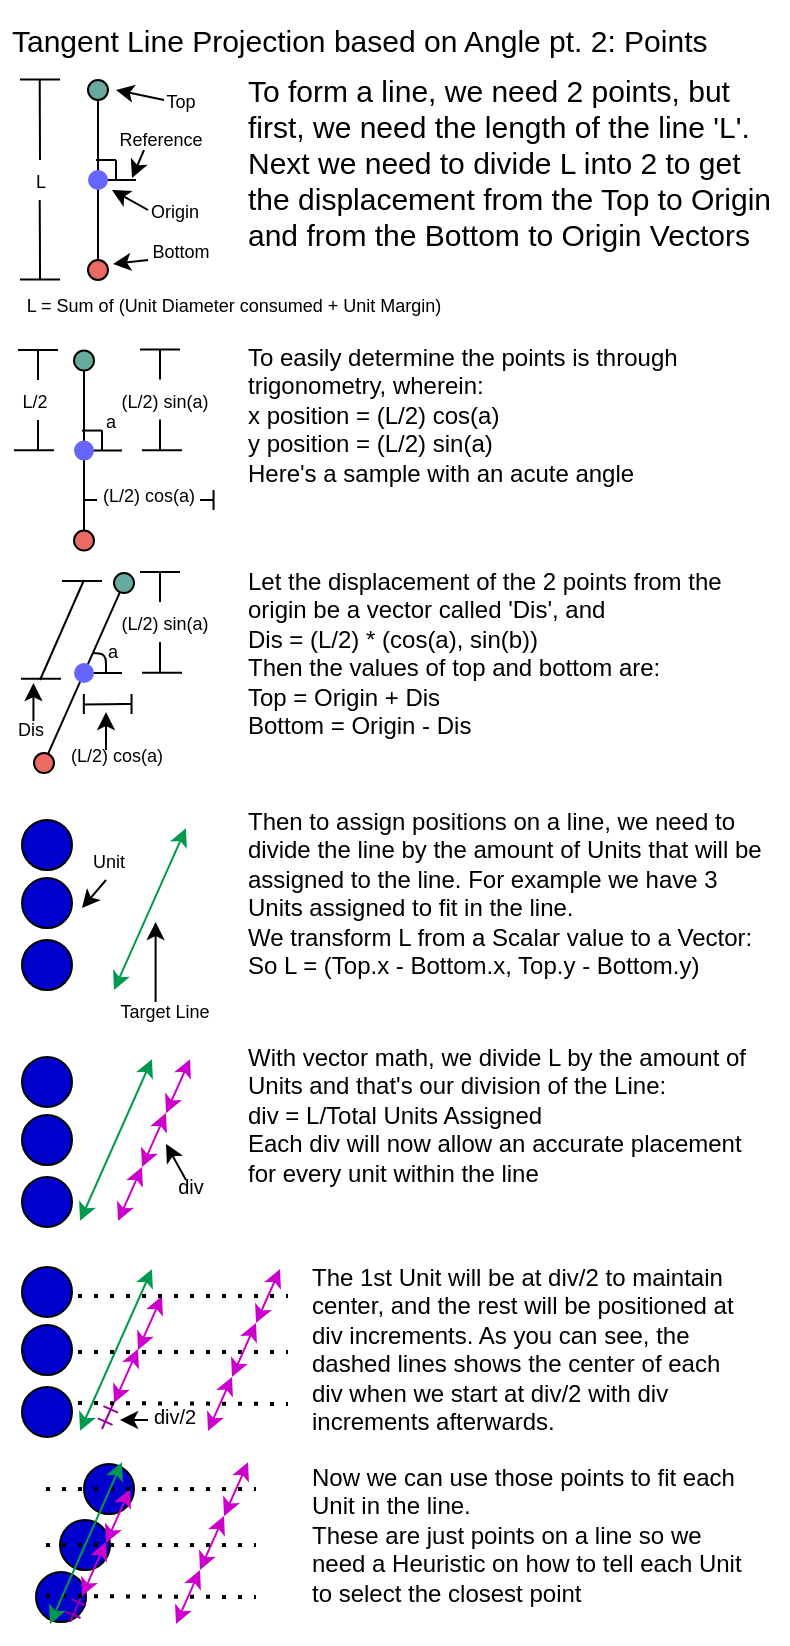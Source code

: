<mxfile version="14.9.6" type="device"><diagram id="2pl8PZ33y8_ybAxnA84U" name="Page-1"><mxGraphModel dx="920" dy="528" grid="1" gridSize="10" guides="1" tooltips="1" connect="1" arrows="1" fold="1" page="1" pageScale="1" pageWidth="850" pageHeight="1100" math="0" shadow="0"><root><mxCell id="0"/><mxCell id="1" parent="0"/><mxCell id="zS6730aSPhGNLB_zUE9U-6" value="&lt;font style=&quot;font-size: 15px&quot;&gt;Tangent Line Projection based on Angle pt. 2: Points&lt;/font&gt;" style="text;html=1;strokeColor=none;fillColor=none;align=left;verticalAlign=middle;whiteSpace=wrap;rounded=0;" vertex="1" parent="1"><mxGeometry x="130" y="220" width="380" height="40" as="geometry"/></mxCell><mxCell id="zS6730aSPhGNLB_zUE9U-7" value="&lt;font style=&quot;font-size: 15px&quot;&gt;To form a line, we need 2 points, but first, we need the length of the line 'L'.&lt;br&gt;Next we need to divide L into 2 to get the displacement from the Top to Origin and from the Bottom to Origin Vectors&lt;br&gt;&lt;/font&gt;" style="text;html=1;strokeColor=none;fillColor=none;align=left;verticalAlign=top;whiteSpace=wrap;rounded=0;" vertex="1" parent="1"><mxGeometry x="248" y="250" width="272" height="90" as="geometry"/></mxCell><mxCell id="zS6730aSPhGNLB_zUE9U-9" value="" style="endArrow=classic;startArrow=none;html=1;" edge="1" parent="1" source="zS6730aSPhGNLB_zUE9U-92"><mxGeometry width="50" height="50" relative="1" as="geometry"><mxPoint x="174.76" y="360" as="sourcePoint"/><mxPoint x="174.76" y="260" as="targetPoint"/></mxGeometry></mxCell><mxCell id="zS6730aSPhGNLB_zUE9U-11" value="" style="endArrow=none;html=1;" edge="1" parent="1"><mxGeometry width="50" height="50" relative="1" as="geometry"><mxPoint x="174" y="310" as="sourcePoint"/><mxPoint x="194" y="310" as="targetPoint"/></mxGeometry></mxCell><mxCell id="zS6730aSPhGNLB_zUE9U-12" value="" style="endArrow=none;html=1;" edge="1" parent="1"><mxGeometry width="50" height="50" relative="1" as="geometry"><mxPoint x="174" y="300" as="sourcePoint"/><mxPoint x="184" y="300" as="targetPoint"/></mxGeometry></mxCell><mxCell id="zS6730aSPhGNLB_zUE9U-13" value="" style="endArrow=none;html=1;" edge="1" parent="1"><mxGeometry width="50" height="50" relative="1" as="geometry"><mxPoint x="184" y="310" as="sourcePoint"/><mxPoint x="184" y="300" as="targetPoint"/></mxGeometry></mxCell><mxCell id="zS6730aSPhGNLB_zUE9U-22" value="&lt;font style=&quot;font-size: 12px&quot;&gt;To easily determine the points is through trigonometry, wherein: &lt;br&gt;x position = (L/2) cos(a)&lt;br&gt;y position = (L/2) sin(a)&lt;br&gt;Here's a sample with an acute angle&lt;br&gt;&lt;/font&gt;" style="text;html=1;strokeColor=none;fillColor=none;align=left;verticalAlign=top;whiteSpace=wrap;rounded=0;" vertex="1" parent="1"><mxGeometry x="248" y="385" width="262" height="110" as="geometry"/></mxCell><mxCell id="zS6730aSPhGNLB_zUE9U-47" value="&lt;font style=&quot;font-size: 9px&quot;&gt;Reference&lt;/font&gt;" style="text;html=1;align=center;verticalAlign=middle;resizable=0;points=[];autosize=1;strokeColor=none;" vertex="1" parent="1"><mxGeometry x="176" y="279" width="60" height="20" as="geometry"/></mxCell><mxCell id="zS6730aSPhGNLB_zUE9U-48" value="" style="endArrow=classic;html=1;" edge="1" parent="1"><mxGeometry width="50" height="50" relative="1" as="geometry"><mxPoint x="198" y="295" as="sourcePoint"/><mxPoint x="192" y="309" as="targetPoint"/><Array as="points"/></mxGeometry></mxCell><mxCell id="zS6730aSPhGNLB_zUE9U-92" value="" style="ellipse;whiteSpace=wrap;html=1;fillColor=#67AB9F;" vertex="1" parent="1"><mxGeometry x="170" y="260" width="10" height="10" as="geometry"/></mxCell><mxCell id="zS6730aSPhGNLB_zUE9U-93" value="" style="endArrow=none;startArrow=none;html=1;" edge="1" parent="1" source="zS6730aSPhGNLB_zUE9U-97" target="zS6730aSPhGNLB_zUE9U-92"><mxGeometry width="50" height="50" relative="1" as="geometry"><mxPoint x="174.76" y="360" as="sourcePoint"/><mxPoint x="174.76" y="260" as="targetPoint"/></mxGeometry></mxCell><mxCell id="zS6730aSPhGNLB_zUE9U-94" value="" style="endArrow=classic;html=1;" edge="1" parent="1"><mxGeometry width="50" height="50" relative="1" as="geometry"><mxPoint x="208" y="270" as="sourcePoint"/><mxPoint x="184" y="265" as="targetPoint"/><Array as="points"/></mxGeometry></mxCell><mxCell id="zS6730aSPhGNLB_zUE9U-95" value="&lt;font style=&quot;font-size: 9px&quot;&gt;Top&lt;/font&gt;" style="text;html=1;align=center;verticalAlign=middle;resizable=0;points=[];autosize=1;strokeColor=none;" vertex="1" parent="1"><mxGeometry x="201" y="260" width="30" height="20" as="geometry"/></mxCell><mxCell id="zS6730aSPhGNLB_zUE9U-96" value="&lt;font style=&quot;font-size: 9px&quot;&gt;Bottom&lt;/font&gt;" style="text;html=1;align=center;verticalAlign=middle;resizable=0;points=[];autosize=1;strokeColor=none;" vertex="1" parent="1"><mxGeometry x="196" y="335" width="40" height="20" as="geometry"/></mxCell><mxCell id="zS6730aSPhGNLB_zUE9U-97" value="" style="ellipse;whiteSpace=wrap;html=1;fillColor=#EA6B66;" vertex="1" parent="1"><mxGeometry x="170" y="350" width="10" height="10" as="geometry"/></mxCell><mxCell id="zS6730aSPhGNLB_zUE9U-98" value="" style="endArrow=none;startArrow=classic;html=1;" edge="1" parent="1" target="zS6730aSPhGNLB_zUE9U-97"><mxGeometry width="50" height="50" relative="1" as="geometry"><mxPoint x="174.76" y="360" as="sourcePoint"/><mxPoint x="175" y="270" as="targetPoint"/></mxGeometry></mxCell><mxCell id="zS6730aSPhGNLB_zUE9U-14" value="" style="ellipse;whiteSpace=wrap;html=1;strokeColor=none;fillColor=#6666FF;" vertex="1" parent="1"><mxGeometry x="170" y="305" width="10" height="10" as="geometry"/></mxCell><mxCell id="zS6730aSPhGNLB_zUE9U-100" value="" style="endArrow=classic;html=1;" edge="1" parent="1"><mxGeometry width="50" height="50" relative="1" as="geometry"><mxPoint x="200" y="350" as="sourcePoint"/><mxPoint x="182.5" y="352" as="targetPoint"/><Array as="points"/></mxGeometry></mxCell><mxCell id="zS6730aSPhGNLB_zUE9U-101" value="" style="endArrow=none;html=1;" edge="1" parent="1"><mxGeometry width="50" height="50" relative="1" as="geometry"><mxPoint x="136" y="259.72" as="sourcePoint"/><mxPoint x="156" y="259.72" as="targetPoint"/></mxGeometry></mxCell><mxCell id="zS6730aSPhGNLB_zUE9U-102" value="" style="endArrow=none;html=1;" edge="1" parent="1"><mxGeometry width="50" height="50" relative="1" as="geometry"><mxPoint x="136" y="359.72" as="sourcePoint"/><mxPoint x="156" y="359.72" as="targetPoint"/></mxGeometry></mxCell><mxCell id="zS6730aSPhGNLB_zUE9U-103" value="&lt;font style=&quot;font-size: 9px&quot;&gt;L&lt;/font&gt;" style="text;html=1;align=center;verticalAlign=middle;resizable=0;points=[];autosize=1;strokeColor=none;" vertex="1" parent="1"><mxGeometry x="136" y="300" width="20" height="20" as="geometry"/></mxCell><mxCell id="zS6730aSPhGNLB_zUE9U-104" value="" style="endArrow=none;html=1;" edge="1" parent="1"><mxGeometry width="50" height="50" relative="1" as="geometry"><mxPoint x="146" y="300" as="sourcePoint"/><mxPoint x="145.86" y="260" as="targetPoint"/></mxGeometry></mxCell><mxCell id="zS6730aSPhGNLB_zUE9U-105" value="" style="endArrow=none;html=1;" edge="1" parent="1"><mxGeometry width="50" height="50" relative="1" as="geometry"><mxPoint x="146" y="360" as="sourcePoint"/><mxPoint x="145.86" y="320" as="targetPoint"/><Array as="points"><mxPoint x="146" y="350"/></Array></mxGeometry></mxCell><mxCell id="zS6730aSPhGNLB_zUE9U-106" value="&lt;font style=&quot;font-size: 9px&quot;&gt;Origin&lt;/font&gt;" style="text;html=1;align=center;verticalAlign=middle;resizable=0;points=[];autosize=1;strokeColor=none;" vertex="1" parent="1"><mxGeometry x="193" y="315" width="40" height="20" as="geometry"/></mxCell><mxCell id="zS6730aSPhGNLB_zUE9U-107" value="" style="endArrow=classic;html=1;" edge="1" parent="1"><mxGeometry width="50" height="50" relative="1" as="geometry"><mxPoint x="200" y="325" as="sourcePoint"/><mxPoint x="182" y="315" as="targetPoint"/><Array as="points"/></mxGeometry></mxCell><mxCell id="zS6730aSPhGNLB_zUE9U-108" value="" style="endArrow=classic;startArrow=none;html=1;" edge="1" source="zS6730aSPhGNLB_zUE9U-114" parent="1"><mxGeometry width="50" height="50" relative="1" as="geometry"><mxPoint x="167.76" y="495.28" as="sourcePoint"/><mxPoint x="167.76" y="395.28" as="targetPoint"/></mxGeometry></mxCell><mxCell id="zS6730aSPhGNLB_zUE9U-109" value="" style="endArrow=none;html=1;" edge="1" parent="1"><mxGeometry width="50" height="50" relative="1" as="geometry"><mxPoint x="167" y="445.28" as="sourcePoint"/><mxPoint x="187" y="445.28" as="targetPoint"/></mxGeometry></mxCell><mxCell id="zS6730aSPhGNLB_zUE9U-110" value="" style="endArrow=none;html=1;" edge="1" parent="1"><mxGeometry width="50" height="50" relative="1" as="geometry"><mxPoint x="167" y="435.28" as="sourcePoint"/><mxPoint x="177" y="435.28" as="targetPoint"/></mxGeometry></mxCell><mxCell id="zS6730aSPhGNLB_zUE9U-111" value="" style="endArrow=none;html=1;" edge="1" parent="1"><mxGeometry width="50" height="50" relative="1" as="geometry"><mxPoint x="177" y="445.28" as="sourcePoint"/><mxPoint x="177" y="435.28" as="targetPoint"/></mxGeometry></mxCell><mxCell id="zS6730aSPhGNLB_zUE9U-114" value="" style="ellipse;whiteSpace=wrap;html=1;fillColor=#67AB9F;" vertex="1" parent="1"><mxGeometry x="163" y="395.28" width="10" height="10" as="geometry"/></mxCell><mxCell id="zS6730aSPhGNLB_zUE9U-115" value="" style="endArrow=none;startArrow=none;html=1;" edge="1" source="zS6730aSPhGNLB_zUE9U-119" target="zS6730aSPhGNLB_zUE9U-114" parent="1"><mxGeometry width="50" height="50" relative="1" as="geometry"><mxPoint x="167.76" y="495.28" as="sourcePoint"/><mxPoint x="167.76" y="395.28" as="targetPoint"/></mxGeometry></mxCell><mxCell id="zS6730aSPhGNLB_zUE9U-119" value="" style="ellipse;whiteSpace=wrap;html=1;fillColor=#EA6B66;" vertex="1" parent="1"><mxGeometry x="163" y="485.28" width="10" height="10" as="geometry"/></mxCell><mxCell id="zS6730aSPhGNLB_zUE9U-121" value="" style="ellipse;whiteSpace=wrap;html=1;strokeColor=none;fillColor=#6666FF;" vertex="1" parent="1"><mxGeometry x="163" y="440.28" width="10" height="10" as="geometry"/></mxCell><mxCell id="zS6730aSPhGNLB_zUE9U-123" value="" style="endArrow=none;html=1;" edge="1" parent="1"><mxGeometry width="50" height="50" relative="1" as="geometry"><mxPoint x="135" y="395" as="sourcePoint"/><mxPoint x="155" y="395" as="targetPoint"/></mxGeometry></mxCell><mxCell id="zS6730aSPhGNLB_zUE9U-124" value="" style="endArrow=none;html=1;" edge="1" parent="1"><mxGeometry width="50" height="50" relative="1" as="geometry"><mxPoint x="133" y="445.14" as="sourcePoint"/><mxPoint x="153" y="445.14" as="targetPoint"/></mxGeometry></mxCell><mxCell id="zS6730aSPhGNLB_zUE9U-125" value="&lt;font style=&quot;font-size: 9px&quot;&gt;L/2&lt;/font&gt;" style="text;html=1;align=center;verticalAlign=middle;resizable=0;points=[];autosize=1;strokeColor=none;" vertex="1" parent="1"><mxGeometry x="128" y="410" width="30" height="20" as="geometry"/></mxCell><mxCell id="zS6730aSPhGNLB_zUE9U-126" value="" style="endArrow=none;html=1;" edge="1" parent="1"><mxGeometry width="50" height="50" relative="1" as="geometry"><mxPoint x="145" y="410" as="sourcePoint"/><mxPoint x="145" y="395.28" as="targetPoint"/></mxGeometry></mxCell><mxCell id="zS6730aSPhGNLB_zUE9U-131" value="" style="endArrow=none;html=1;" edge="1" parent="1"><mxGeometry width="50" height="50" relative="1" as="geometry"><mxPoint x="145" y="445" as="sourcePoint"/><mxPoint x="145" y="430" as="targetPoint"/></mxGeometry></mxCell><mxCell id="zS6730aSPhGNLB_zUE9U-137" value="" style="endArrow=none;html=1;" edge="1" parent="1"><mxGeometry width="50" height="50" relative="1" as="geometry"><mxPoint x="196" y="394.76" as="sourcePoint"/><mxPoint x="216" y="394.76" as="targetPoint"/></mxGeometry></mxCell><mxCell id="zS6730aSPhGNLB_zUE9U-138" value="" style="endArrow=none;html=1;" edge="1" parent="1"><mxGeometry width="50" height="50" relative="1" as="geometry"><mxPoint x="232.77" y="465" as="sourcePoint"/><mxPoint x="232.77" y="475" as="targetPoint"/></mxGeometry></mxCell><mxCell id="zS6730aSPhGNLB_zUE9U-139" value="&lt;font style=&quot;font-size: 9px&quot;&gt;(L/2) sin(a)&lt;/font&gt;" style="text;html=1;align=center;verticalAlign=middle;resizable=0;points=[];autosize=1;strokeColor=none;" vertex="1" parent="1"><mxGeometry x="178" y="409.76" width="60" height="20" as="geometry"/></mxCell><mxCell id="zS6730aSPhGNLB_zUE9U-140" value="" style="endArrow=none;html=1;" edge="1" parent="1"><mxGeometry width="50" height="50" relative="1" as="geometry"><mxPoint x="206" y="409.76" as="sourcePoint"/><mxPoint x="206" y="395.04" as="targetPoint"/></mxGeometry></mxCell><mxCell id="zS6730aSPhGNLB_zUE9U-141" value="" style="endArrow=none;html=1;" edge="1" parent="1"><mxGeometry width="50" height="50" relative="1" as="geometry"><mxPoint x="206" y="444.76" as="sourcePoint"/><mxPoint x="206" y="429.76" as="targetPoint"/></mxGeometry></mxCell><mxCell id="zS6730aSPhGNLB_zUE9U-142" value="&lt;font style=&quot;font-size: 9px&quot;&gt;a&lt;/font&gt;" style="text;html=1;align=center;verticalAlign=middle;resizable=0;points=[];autosize=1;strokeColor=none;" vertex="1" parent="1"><mxGeometry x="171" y="420.28" width="20" height="20" as="geometry"/></mxCell><mxCell id="zS6730aSPhGNLB_zUE9U-144" value="" style="endArrow=none;html=1;" edge="1" parent="1"><mxGeometry width="50" height="50" relative="1" as="geometry"><mxPoint x="197" y="445.16" as="sourcePoint"/><mxPoint x="217" y="445.16" as="targetPoint"/></mxGeometry></mxCell><mxCell id="zS6730aSPhGNLB_zUE9U-146" value="&lt;font style=&quot;font-size: 9px&quot;&gt;(L/2) cos(a)&lt;/font&gt;" style="text;html=1;align=center;verticalAlign=middle;resizable=0;points=[];autosize=1;strokeColor=none;" vertex="1" parent="1"><mxGeometry x="170" y="457" width="60" height="20" as="geometry"/></mxCell><mxCell id="zS6730aSPhGNLB_zUE9U-147" value="" style="endArrow=none;html=1;" edge="1" parent="1"><mxGeometry width="50" height="50" relative="1" as="geometry"><mxPoint x="226" y="470" as="sourcePoint"/><mxPoint x="233" y="470" as="targetPoint"/></mxGeometry></mxCell><mxCell id="zS6730aSPhGNLB_zUE9U-148" value="" style="endArrow=none;html=1;" edge="1" parent="1"><mxGeometry width="50" height="50" relative="1" as="geometry"><mxPoint x="167.5" y="470" as="sourcePoint"/><mxPoint x="174.5" y="470" as="targetPoint"/></mxGeometry></mxCell><mxCell id="zS6730aSPhGNLB_zUE9U-150" value="" style="endArrow=none;html=1;" edge="1" parent="1"><mxGeometry width="50" height="50" relative="1" as="geometry"><mxPoint x="167" y="556.52" as="sourcePoint"/><mxPoint x="187" y="556.52" as="targetPoint"/></mxGeometry></mxCell><mxCell id="zS6730aSPhGNLB_zUE9U-152" value="" style="endArrow=none;html=1;" edge="1" parent="1"><mxGeometry width="50" height="50" relative="1" as="geometry"><mxPoint x="179" y="556" as="sourcePoint"/><mxPoint x="172" y="546.52" as="targetPoint"/><Array as="points"><mxPoint x="179" y="547"/></Array></mxGeometry></mxCell><mxCell id="zS6730aSPhGNLB_zUE9U-153" value="" style="ellipse;whiteSpace=wrap;html=1;fillColor=#67AB9F;" vertex="1" parent="1"><mxGeometry x="183" y="506.52" width="10" height="10" as="geometry"/></mxCell><mxCell id="zS6730aSPhGNLB_zUE9U-154" value="" style="endArrow=none;startArrow=none;html=1;" edge="1" source="zS6730aSPhGNLB_zUE9U-155" target="zS6730aSPhGNLB_zUE9U-153" parent="1"><mxGeometry width="50" height="50" relative="1" as="geometry"><mxPoint x="167.76" y="606.52" as="sourcePoint"/><mxPoint x="167.76" y="506.52" as="targetPoint"/></mxGeometry></mxCell><mxCell id="zS6730aSPhGNLB_zUE9U-155" value="" style="ellipse;whiteSpace=wrap;html=1;fillColor=#EA6B66;" vertex="1" parent="1"><mxGeometry x="143" y="596.52" width="10" height="10" as="geometry"/></mxCell><mxCell id="zS6730aSPhGNLB_zUE9U-156" value="" style="ellipse;whiteSpace=wrap;html=1;strokeColor=none;fillColor=#6666FF;" vertex="1" parent="1"><mxGeometry x="163" y="551.52" width="10" height="10" as="geometry"/></mxCell><mxCell id="zS6730aSPhGNLB_zUE9U-162" value="" style="endArrow=none;html=1;" edge="1" parent="1"><mxGeometry width="50" height="50" relative="1" as="geometry"><mxPoint x="196" y="506" as="sourcePoint"/><mxPoint x="216" y="506" as="targetPoint"/></mxGeometry></mxCell><mxCell id="zS6730aSPhGNLB_zUE9U-163" value="" style="endArrow=none;html=1;" edge="1" parent="1"><mxGeometry width="50" height="50" relative="1" as="geometry"><mxPoint x="191.77" y="567" as="sourcePoint"/><mxPoint x="191.77" y="577" as="targetPoint"/></mxGeometry></mxCell><mxCell id="zS6730aSPhGNLB_zUE9U-164" value="&lt;font style=&quot;font-size: 9px&quot;&gt;(L/2) sin(a)&lt;/font&gt;" style="text;html=1;align=center;verticalAlign=middle;resizable=0;points=[];autosize=1;strokeColor=none;" vertex="1" parent="1"><mxGeometry x="178" y="521" width="60" height="20" as="geometry"/></mxCell><mxCell id="zS6730aSPhGNLB_zUE9U-165" value="" style="endArrow=none;html=1;" edge="1" parent="1"><mxGeometry width="50" height="50" relative="1" as="geometry"><mxPoint x="206" y="521" as="sourcePoint"/><mxPoint x="206" y="506.28" as="targetPoint"/></mxGeometry></mxCell><mxCell id="zS6730aSPhGNLB_zUE9U-166" value="" style="endArrow=none;html=1;" edge="1" parent="1"><mxGeometry width="50" height="50" relative="1" as="geometry"><mxPoint x="206" y="556" as="sourcePoint"/><mxPoint x="206" y="541" as="targetPoint"/></mxGeometry></mxCell><mxCell id="zS6730aSPhGNLB_zUE9U-167" value="&lt;font style=&quot;font-size: 9px&quot;&gt;a&lt;/font&gt;" style="text;html=1;align=center;verticalAlign=middle;resizable=0;points=[];autosize=1;strokeColor=none;" vertex="1" parent="1"><mxGeometry x="172" y="535" width="20" height="20" as="geometry"/></mxCell><mxCell id="zS6730aSPhGNLB_zUE9U-168" value="" style="endArrow=none;html=1;" edge="1" parent="1"><mxGeometry width="50" height="50" relative="1" as="geometry"><mxPoint x="197" y="556.4" as="sourcePoint"/><mxPoint x="217" y="556.4" as="targetPoint"/></mxGeometry></mxCell><mxCell id="zS6730aSPhGNLB_zUE9U-169" value="&lt;font style=&quot;font-size: 9px&quot;&gt;(L/2) cos(a)&lt;/font&gt;" style="text;html=1;align=center;verticalAlign=middle;resizable=0;points=[];autosize=1;strokeColor=none;" vertex="1" parent="1"><mxGeometry x="154" y="586.52" width="60" height="20" as="geometry"/></mxCell><mxCell id="zS6730aSPhGNLB_zUE9U-170" value="" style="endArrow=none;html=1;" edge="1" parent="1"><mxGeometry width="50" height="50" relative="1" as="geometry"><mxPoint x="185" y="572" as="sourcePoint"/><mxPoint x="192" y="572" as="targetPoint"/><Array as="points"><mxPoint x="185" y="571.76"/></Array></mxGeometry></mxCell><mxCell id="zS6730aSPhGNLB_zUE9U-171" value="" style="endArrow=none;html=1;" edge="1" parent="1"><mxGeometry width="50" height="50" relative="1" as="geometry"><mxPoint x="167.5" y="572.24" as="sourcePoint"/><mxPoint x="190" y="572" as="targetPoint"/></mxGeometry></mxCell><mxCell id="zS6730aSPhGNLB_zUE9U-172" value="" style="endArrow=none;html=1;" edge="1" parent="1"><mxGeometry width="50" height="50" relative="1" as="geometry"><mxPoint x="167.92" y="567" as="sourcePoint"/><mxPoint x="167.92" y="577" as="targetPoint"/></mxGeometry></mxCell><mxCell id="zS6730aSPhGNLB_zUE9U-173" value="" style="endArrow=classic;html=1;" edge="1" parent="1"><mxGeometry width="50" height="50" relative="1" as="geometry"><mxPoint x="179" y="595" as="sourcePoint"/><mxPoint x="179" y="576" as="targetPoint"/><Array as="points"/></mxGeometry></mxCell><mxCell id="zS6730aSPhGNLB_zUE9U-174" value="&lt;font style=&quot;font-size: 12px&quot;&gt;Let the displacement of the 2 points from the origin be a vector called 'Dis', and &lt;br&gt;Dis = (L/2) * (cos(a), sin(b))&lt;br&gt;Then the values of top and bottom are:&lt;br&gt;Top = Origin + Dis&lt;br&gt;Bottom = Origin - Dis&lt;br&gt;&lt;/font&gt;" style="text;html=1;strokeColor=none;fillColor=none;align=left;verticalAlign=top;whiteSpace=wrap;rounded=0;" vertex="1" parent="1"><mxGeometry x="248" y="496.52" width="262" height="110" as="geometry"/></mxCell><mxCell id="zS6730aSPhGNLB_zUE9U-178" value="" style="endArrow=classic;startArrow=classic;html=1;startFill=1;endFill=1;strokeColor=#00994D;" edge="1" parent="1"><mxGeometry width="50" height="50" relative="1" as="geometry"><mxPoint x="182.999" y="714.996" as="sourcePoint"/><mxPoint x="218.961" y="634.144" as="targetPoint"/></mxGeometry></mxCell><mxCell id="zS6730aSPhGNLB_zUE9U-192" value="&lt;font style=&quot;font-size: 9px&quot;&gt;L = Sum of (Unit Diameter consumed + Unit Margin)&amp;nbsp;&amp;nbsp;&lt;/font&gt;" style="text;html=1;align=center;verticalAlign=middle;resizable=0;points=[];autosize=1;strokeColor=none;" vertex="1" parent="1"><mxGeometry x="130" y="362" width="230" height="20" as="geometry"/></mxCell><mxCell id="zS6730aSPhGNLB_zUE9U-193" value="&lt;font&gt;&lt;font style=&quot;font-size: 12px&quot;&gt;Then to assign positions on a line, we need to divide the line by the amount of Units that will be assigned to the line. For example we have 3 Units assigned to fit in the line.&lt;br&gt;&lt;/font&gt;We transform L from a Scalar value to a Vector:&lt;br&gt;So L = (Top.x - Bottom.x, Top.y - Bottom.y)&lt;br&gt;&lt;/font&gt;" style="text;html=1;strokeColor=none;fillColor=none;align=left;verticalAlign=top;whiteSpace=wrap;rounded=0;" vertex="1" parent="1"><mxGeometry x="248" y="616.52" width="262" height="103.48" as="geometry"/></mxCell><mxCell id="zS6730aSPhGNLB_zUE9U-194" value="" style="ellipse;whiteSpace=wrap;html=1;fillColor=#0000CC;" vertex="1" parent="1"><mxGeometry x="137" y="630" width="25" height="25" as="geometry"/></mxCell><mxCell id="zS6730aSPhGNLB_zUE9U-198" value="" style="ellipse;whiteSpace=wrap;html=1;fillColor=#0000CC;" vertex="1" parent="1"><mxGeometry x="137" y="659.02" width="25" height="25" as="geometry"/></mxCell><mxCell id="zS6730aSPhGNLB_zUE9U-199" value="" style="ellipse;whiteSpace=wrap;html=1;fillColor=#0000CC;" vertex="1" parent="1"><mxGeometry x="137" y="690" width="25" height="25" as="geometry"/></mxCell><mxCell id="zS6730aSPhGNLB_zUE9U-200" value="&lt;font style=&quot;font-size: 9px&quot;&gt;Unit&lt;/font&gt;" style="text;html=1;align=center;verticalAlign=middle;resizable=0;points=[];autosize=1;strokeColor=none;" vertex="1" parent="1"><mxGeometry x="165" y="640" width="30" height="20" as="geometry"/></mxCell><mxCell id="zS6730aSPhGNLB_zUE9U-201" value="" style="endArrow=classic;html=1;" edge="1" parent="1"><mxGeometry width="50" height="50" relative="1" as="geometry"><mxPoint x="179" y="660" as="sourcePoint"/><mxPoint x="167" y="674.02" as="targetPoint"/><Array as="points"/></mxGeometry></mxCell><mxCell id="zS6730aSPhGNLB_zUE9U-202" value="&lt;font style=&quot;font-size: 9px&quot;&gt;Target Line&lt;/font&gt;" style="text;html=1;align=center;verticalAlign=middle;resizable=0;points=[];autosize=1;strokeColor=none;" vertex="1" parent="1"><mxGeometry x="178" y="715" width="60" height="20" as="geometry"/></mxCell><mxCell id="zS6730aSPhGNLB_zUE9U-203" value="" style="endArrow=classic;html=1;" edge="1" parent="1"><mxGeometry width="50" height="50" relative="1" as="geometry"><mxPoint x="203.8" y="721" as="sourcePoint"/><mxPoint x="203.8" y="681" as="targetPoint"/><Array as="points"/></mxGeometry></mxCell><mxCell id="zS6730aSPhGNLB_zUE9U-204" value="" style="endArrow=classic;startArrow=classic;html=1;startFill=1;endFill=1;strokeColor=#00994D;" edge="1" parent="1"><mxGeometry width="50" height="50" relative="1" as="geometry"><mxPoint x="166.019" y="830.426" as="sourcePoint"/><mxPoint x="201.981" y="749.574" as="targetPoint"/></mxGeometry></mxCell><mxCell id="zS6730aSPhGNLB_zUE9U-205" value="With vector math, we divide L by the amount of Units and that's our division of the Line: &lt;br&gt;div = L/Total Units Assigned&lt;br&gt;Each div will now allow an accurate placement for every unit within the line" style="text;html=1;strokeColor=none;fillColor=none;align=left;verticalAlign=top;whiteSpace=wrap;rounded=0;" vertex="1" parent="1"><mxGeometry x="248" y="735" width="262" height="110" as="geometry"/></mxCell><mxCell id="zS6730aSPhGNLB_zUE9U-206" value="" style="ellipse;whiteSpace=wrap;html=1;fillColor=#0000CC;" vertex="1" parent="1"><mxGeometry x="137" y="748.48" width="25" height="25" as="geometry"/></mxCell><mxCell id="zS6730aSPhGNLB_zUE9U-207" value="" style="ellipse;whiteSpace=wrap;html=1;fillColor=#0000CC;" vertex="1" parent="1"><mxGeometry x="137" y="777.5" width="25" height="25" as="geometry"/></mxCell><mxCell id="zS6730aSPhGNLB_zUE9U-208" value="" style="ellipse;whiteSpace=wrap;html=1;fillColor=#0000CC;" vertex="1" parent="1"><mxGeometry x="137" y="808.48" width="25" height="25" as="geometry"/></mxCell><mxCell id="zS6730aSPhGNLB_zUE9U-227" value="" style="endArrow=classic;startArrow=classic;html=1;startFill=1;endFill=1;strokeColor=#CC00CC;" edge="1" parent="1"><mxGeometry width="50" height="50" relative="1" as="geometry"><mxPoint x="209.019" y="776.574" as="sourcePoint"/><mxPoint x="221.019" y="749.574" as="targetPoint"/></mxGeometry></mxCell><mxCell id="zS6730aSPhGNLB_zUE9U-228" value="" style="endArrow=classic;startArrow=classic;html=1;startFill=1;endFill=1;strokeColor=#CC00CC;" edge="1" parent="1"><mxGeometry width="50" height="50" relative="1" as="geometry"><mxPoint x="196.999" y="803.504" as="sourcePoint"/><mxPoint x="208.999" y="776.504" as="targetPoint"/></mxGeometry></mxCell><mxCell id="zS6730aSPhGNLB_zUE9U-229" value="" style="endArrow=classic;startArrow=classic;html=1;startFill=1;endFill=1;strokeColor=#CC00CC;" edge="1" parent="1"><mxGeometry width="50" height="50" relative="1" as="geometry"><mxPoint x="184.999" y="830.504" as="sourcePoint"/><mxPoint x="196.999" y="803.504" as="targetPoint"/></mxGeometry></mxCell><mxCell id="zS6730aSPhGNLB_zUE9U-230" value="" style="endArrow=classic;html=1;" edge="1" parent="1"><mxGeometry width="50" height="50" relative="1" as="geometry"><mxPoint x="219" y="810" as="sourcePoint"/><mxPoint x="209" y="792" as="targetPoint"/><Array as="points"/></mxGeometry></mxCell><mxCell id="zS6730aSPhGNLB_zUE9U-231" value="&lt;font size=&quot;1&quot;&gt;div&lt;/font&gt;" style="text;html=1;align=center;verticalAlign=middle;resizable=0;points=[];autosize=1;strokeColor=none;" vertex="1" parent="1"><mxGeometry x="206" y="802.5" width="30" height="20" as="geometry"/></mxCell><mxCell id="zS6730aSPhGNLB_zUE9U-232" value="" style="endArrow=classic;startArrow=classic;html=1;startFill=1;endFill=1;strokeColor=#00994D;" edge="1" parent="1"><mxGeometry width="50" height="50" relative="1" as="geometry"><mxPoint x="166.019" y="935.426" as="sourcePoint"/><mxPoint x="201.981" y="854.574" as="targetPoint"/></mxGeometry></mxCell><mxCell id="zS6730aSPhGNLB_zUE9U-233" value="The 1st Unit will be at div/2 to maintain center, and the rest will be positioned at div increments. As you can see, the dashed lines shows the center of each div when we start at div/2 with div increments afterwards." style="text;html=1;strokeColor=none;fillColor=none;align=left;verticalAlign=top;whiteSpace=wrap;rounded=0;" vertex="1" parent="1"><mxGeometry x="280" y="845" width="220" height="90" as="geometry"/></mxCell><mxCell id="zS6730aSPhGNLB_zUE9U-234" value="" style="ellipse;whiteSpace=wrap;html=1;fillColor=#0000CC;" vertex="1" parent="1"><mxGeometry x="137" y="853.48" width="25" height="25" as="geometry"/></mxCell><mxCell id="zS6730aSPhGNLB_zUE9U-235" value="" style="ellipse;whiteSpace=wrap;html=1;fillColor=#0000CC;" vertex="1" parent="1"><mxGeometry x="137" y="882.5" width="25" height="25" as="geometry"/></mxCell><mxCell id="zS6730aSPhGNLB_zUE9U-236" value="" style="ellipse;whiteSpace=wrap;html=1;fillColor=#0000CC;" vertex="1" parent="1"><mxGeometry x="137" y="913.48" width="25" height="25" as="geometry"/></mxCell><mxCell id="zS6730aSPhGNLB_zUE9U-237" value="" style="endArrow=classic;startArrow=classic;html=1;startFill=1;endFill=1;strokeColor=#CC00CC;" edge="1" parent="1"><mxGeometry width="50" height="50" relative="1" as="geometry"><mxPoint x="195" y="895.004" as="sourcePoint"/><mxPoint x="207" y="868.004" as="targetPoint"/></mxGeometry></mxCell><mxCell id="zS6730aSPhGNLB_zUE9U-238" value="" style="endArrow=classic;startArrow=classic;html=1;startFill=1;endFill=1;strokeColor=#CC00CC;" edge="1" parent="1"><mxGeometry width="50" height="50" relative="1" as="geometry"><mxPoint x="183" y="921.5" as="sourcePoint"/><mxPoint x="195" y="894.484" as="targetPoint"/></mxGeometry></mxCell><mxCell id="zS6730aSPhGNLB_zUE9U-240" value="" style="endArrow=classic;html=1;" edge="1" parent="1"><mxGeometry width="50" height="50" relative="1" as="geometry"><mxPoint x="200" y="930" as="sourcePoint"/><mxPoint x="186" y="930" as="targetPoint"/><Array as="points"/></mxGeometry></mxCell><mxCell id="zS6730aSPhGNLB_zUE9U-241" value="&lt;font size=&quot;1&quot;&gt;div/2&lt;/font&gt;" style="text;html=1;align=center;verticalAlign=middle;resizable=0;points=[];autosize=1;strokeColor=none;" vertex="1" parent="1"><mxGeometry x="193" y="918.48" width="40" height="20" as="geometry"/></mxCell><mxCell id="zS6730aSPhGNLB_zUE9U-242" value="" style="endArrow=ERone;startArrow=ERone;html=1;startFill=0;endFill=0;strokeColor=#990099;" edge="1" parent="1"><mxGeometry width="50" height="50" relative="1" as="geometry"><mxPoint x="177" y="934.504" as="sourcePoint"/><mxPoint x="183" y="921" as="targetPoint"/></mxGeometry></mxCell><mxCell id="zS6730aSPhGNLB_zUE9U-243" value="" style="endArrow=none;dashed=1;html=1;dashPattern=1 3;strokeWidth=2;" edge="1" parent="1"><mxGeometry width="50" height="50" relative="1" as="geometry"><mxPoint x="165" y="921.5" as="sourcePoint"/><mxPoint x="270" y="922" as="targetPoint"/></mxGeometry></mxCell><mxCell id="zS6730aSPhGNLB_zUE9U-247" value="" style="endArrow=classic;startArrow=classic;html=1;startFill=1;endFill=1;strokeColor=#CC00CC;" edge="1" parent="1"><mxGeometry width="50" height="50" relative="1" as="geometry"><mxPoint x="254.009" y="881.554" as="sourcePoint"/><mxPoint x="266.009" y="854.554" as="targetPoint"/></mxGeometry></mxCell><mxCell id="zS6730aSPhGNLB_zUE9U-248" value="" style="endArrow=classic;startArrow=classic;html=1;startFill=1;endFill=1;strokeColor=#CC00CC;" edge="1" parent="1"><mxGeometry width="50" height="50" relative="1" as="geometry"><mxPoint x="241.989" y="908.484" as="sourcePoint"/><mxPoint x="253.989" y="881.484" as="targetPoint"/></mxGeometry></mxCell><mxCell id="zS6730aSPhGNLB_zUE9U-249" value="" style="endArrow=classic;startArrow=classic;html=1;startFill=1;endFill=1;strokeColor=#CC00CC;" edge="1" parent="1"><mxGeometry width="50" height="50" relative="1" as="geometry"><mxPoint x="229.989" y="935.484" as="sourcePoint"/><mxPoint x="241.989" y="908.484" as="targetPoint"/></mxGeometry></mxCell><mxCell id="zS6730aSPhGNLB_zUE9U-251" value="" style="endArrow=none;dashed=1;html=1;dashPattern=1 3;strokeWidth=2;" edge="1" parent="1"><mxGeometry width="50" height="50" relative="1" as="geometry"><mxPoint x="165" y="896" as="sourcePoint"/><mxPoint x="270" y="896" as="targetPoint"/></mxGeometry></mxCell><mxCell id="zS6730aSPhGNLB_zUE9U-252" value="" style="endArrow=none;dashed=1;html=1;dashPattern=1 3;strokeWidth=2;" edge="1" parent="1"><mxGeometry width="50" height="50" relative="1" as="geometry"><mxPoint x="165" y="868" as="sourcePoint"/><mxPoint x="270" y="868" as="targetPoint"/></mxGeometry></mxCell><mxCell id="zS6730aSPhGNLB_zUE9U-254" value="" style="endArrow=none;startArrow=none;html=1;" edge="1" parent="1"><mxGeometry width="50" height="50" relative="1" as="geometry"><mxPoint x="146" y="560" as="sourcePoint"/><mxPoint x="168" y="510" as="targetPoint"/></mxGeometry></mxCell><mxCell id="zS6730aSPhGNLB_zUE9U-255" value="" style="endArrow=none;html=1;" edge="1" parent="1"><mxGeometry width="50" height="50" relative="1" as="geometry"><mxPoint x="157" y="510.52" as="sourcePoint"/><mxPoint x="177" y="510.52" as="targetPoint"/></mxGeometry></mxCell><mxCell id="zS6730aSPhGNLB_zUE9U-256" value="" style="endArrow=none;html=1;" edge="1" parent="1"><mxGeometry width="50" height="50" relative="1" as="geometry"><mxPoint x="136.5" y="559.4" as="sourcePoint"/><mxPoint x="156.5" y="559.4" as="targetPoint"/></mxGeometry></mxCell><mxCell id="zS6730aSPhGNLB_zUE9U-257" value="&lt;font style=&quot;font-size: 9px&quot;&gt;Dis&lt;/font&gt;" style="text;html=1;align=center;verticalAlign=middle;resizable=0;points=[];autosize=1;strokeColor=none;" vertex="1" parent="1"><mxGeometry x="126" y="573.52" width="30" height="20" as="geometry"/></mxCell><mxCell id="zS6730aSPhGNLB_zUE9U-258" value="" style="endArrow=classic;html=1;" edge="1" parent="1"><mxGeometry width="50" height="50" relative="1" as="geometry"><mxPoint x="142.72" y="580.52" as="sourcePoint"/><mxPoint x="142.72" y="561.52" as="targetPoint"/><Array as="points"/></mxGeometry></mxCell><mxCell id="zS6730aSPhGNLB_zUE9U-260" value="" style="ellipse;whiteSpace=wrap;html=1;fillColor=#0000CC;" vertex="1" parent="1"><mxGeometry x="168" y="952" width="25" height="25" as="geometry"/></mxCell><mxCell id="zS6730aSPhGNLB_zUE9U-261" value="" style="ellipse;whiteSpace=wrap;html=1;fillColor=#0000CC;" vertex="1" parent="1"><mxGeometry x="156" y="980.02" width="25" height="25" as="geometry"/></mxCell><mxCell id="zS6730aSPhGNLB_zUE9U-262" value="" style="ellipse;whiteSpace=wrap;html=1;fillColor=#0000CC;" vertex="1" parent="1"><mxGeometry x="144" y="1006" width="25" height="25" as="geometry"/></mxCell><mxCell id="zS6730aSPhGNLB_zUE9U-263" value="" style="endArrow=classic;startArrow=classic;html=1;startFill=1;endFill=1;strokeColor=#CC00CC;" edge="1" parent="1"><mxGeometry width="50" height="50" relative="1" as="geometry"><mxPoint x="179" y="991.524" as="sourcePoint"/><mxPoint x="191" y="964.524" as="targetPoint"/></mxGeometry></mxCell><mxCell id="zS6730aSPhGNLB_zUE9U-264" value="" style="endArrow=classic;startArrow=classic;html=1;startFill=1;endFill=1;strokeColor=#CC00CC;" edge="1" parent="1"><mxGeometry width="50" height="50" relative="1" as="geometry"><mxPoint x="167" y="1018.02" as="sourcePoint"/><mxPoint x="179" y="991.004" as="targetPoint"/></mxGeometry></mxCell><mxCell id="zS6730aSPhGNLB_zUE9U-267" value="" style="endArrow=ERone;startArrow=ERone;html=1;startFill=0;endFill=0;strokeColor=#990099;" edge="1" parent="1"><mxGeometry width="50" height="50" relative="1" as="geometry"><mxPoint x="161" y="1031.024" as="sourcePoint"/><mxPoint x="167" y="1017.52" as="targetPoint"/></mxGeometry></mxCell><mxCell id="zS6730aSPhGNLB_zUE9U-268" value="" style="endArrow=none;dashed=1;html=1;dashPattern=1 3;strokeWidth=2;" edge="1" parent="1"><mxGeometry width="50" height="50" relative="1" as="geometry"><mxPoint x="149" y="1018.02" as="sourcePoint"/><mxPoint x="254" y="1018.52" as="targetPoint"/></mxGeometry></mxCell><mxCell id="zS6730aSPhGNLB_zUE9U-269" value="" style="endArrow=classic;startArrow=classic;html=1;startFill=1;endFill=1;strokeColor=#CC00CC;" edge="1" parent="1"><mxGeometry width="50" height="50" relative="1" as="geometry"><mxPoint x="238.009" y="978.074" as="sourcePoint"/><mxPoint x="250.009" y="951.074" as="targetPoint"/></mxGeometry></mxCell><mxCell id="zS6730aSPhGNLB_zUE9U-270" value="" style="endArrow=classic;startArrow=classic;html=1;startFill=1;endFill=1;strokeColor=#CC00CC;" edge="1" parent="1"><mxGeometry width="50" height="50" relative="1" as="geometry"><mxPoint x="225.989" y="1005.004" as="sourcePoint"/><mxPoint x="237.989" y="978.004" as="targetPoint"/></mxGeometry></mxCell><mxCell id="zS6730aSPhGNLB_zUE9U-271" value="" style="endArrow=classic;startArrow=classic;html=1;startFill=1;endFill=1;strokeColor=#CC00CC;" edge="1" parent="1"><mxGeometry width="50" height="50" relative="1" as="geometry"><mxPoint x="213.989" y="1032.004" as="sourcePoint"/><mxPoint x="225.989" y="1005.004" as="targetPoint"/></mxGeometry></mxCell><mxCell id="zS6730aSPhGNLB_zUE9U-272" value="" style="endArrow=none;dashed=1;html=1;dashPattern=1 3;strokeWidth=2;" edge="1" parent="1"><mxGeometry width="50" height="50" relative="1" as="geometry"><mxPoint x="149" y="992.52" as="sourcePoint"/><mxPoint x="254" y="992.52" as="targetPoint"/></mxGeometry></mxCell><mxCell id="zS6730aSPhGNLB_zUE9U-273" value="" style="endArrow=none;dashed=1;html=1;dashPattern=1 3;strokeWidth=2;" edge="1" parent="1"><mxGeometry width="50" height="50" relative="1" as="geometry"><mxPoint x="149" y="964.52" as="sourcePoint"/><mxPoint x="254" y="964.52" as="targetPoint"/></mxGeometry></mxCell><mxCell id="zS6730aSPhGNLB_zUE9U-259" value="" style="endArrow=classic;startArrow=classic;html=1;startFill=1;endFill=1;strokeColor=#00994D;" edge="1" parent="1"><mxGeometry width="50" height="50" relative="1" as="geometry"><mxPoint x="151.019" y="1031.946" as="sourcePoint"/><mxPoint x="186.981" y="951.094" as="targetPoint"/></mxGeometry></mxCell><mxCell id="zS6730aSPhGNLB_zUE9U-274" value="Now we can use those points to fit each Unit in the line.&lt;br&gt;These are just points on a line so we need a Heuristic on how to tell each Unit to select the closest point" style="text;html=1;strokeColor=none;fillColor=none;align=left;verticalAlign=top;whiteSpace=wrap;rounded=0;" vertex="1" parent="1"><mxGeometry x="280" y="945" width="220" height="90" as="geometry"/></mxCell></root></mxGraphModel></diagram></mxfile>